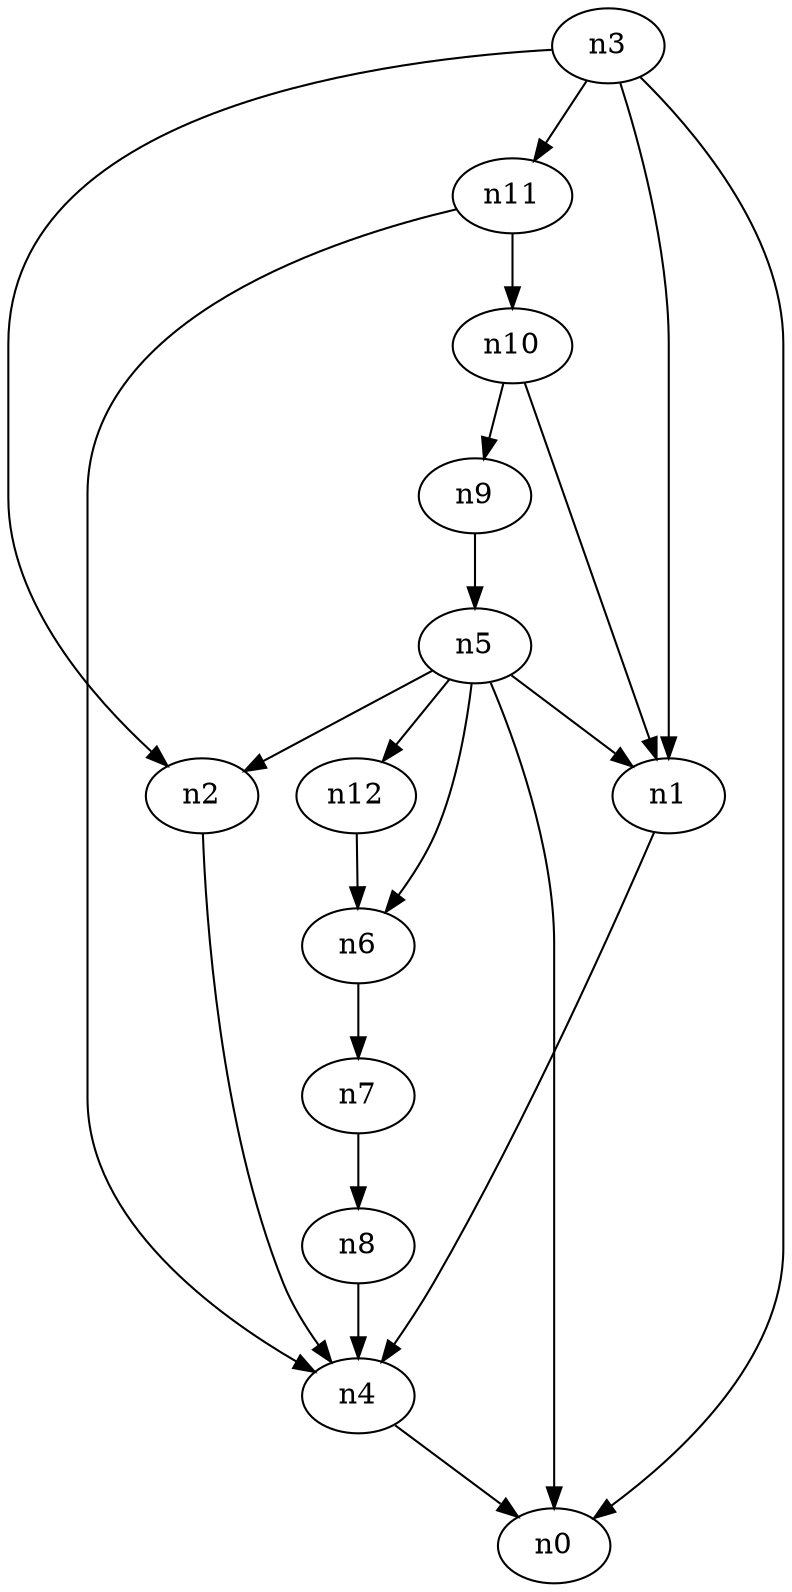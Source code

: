digraph G {
	n1 -> n4	 [_graphml_id=e4];
	n2 -> n4	 [_graphml_id=e7];
	n3 -> n0	 [_graphml_id=e0];
	n3 -> n1	 [_graphml_id=e3];
	n3 -> n2	 [_graphml_id=e6];
	n3 -> n11	 [_graphml_id=e17];
	n4 -> n0	 [_graphml_id=e1];
	n5 -> n0	 [_graphml_id=e2];
	n5 -> n1	 [_graphml_id=e5];
	n5 -> n2	 [_graphml_id=e8];
	n5 -> n6	 [_graphml_id=e9];
	n5 -> n12	 [_graphml_id=e19];
	n6 -> n7	 [_graphml_id=e10];
	n7 -> n8	 [_graphml_id=e11];
	n8 -> n4	 [_graphml_id=e12];
	n9 -> n5	 [_graphml_id=e13];
	n10 -> n1	 [_graphml_id=e15];
	n10 -> n9	 [_graphml_id=e14];
	n11 -> n4	 [_graphml_id=e16];
	n11 -> n10	 [_graphml_id=e18];
	n12 -> n6	 [_graphml_id=e20];
}
